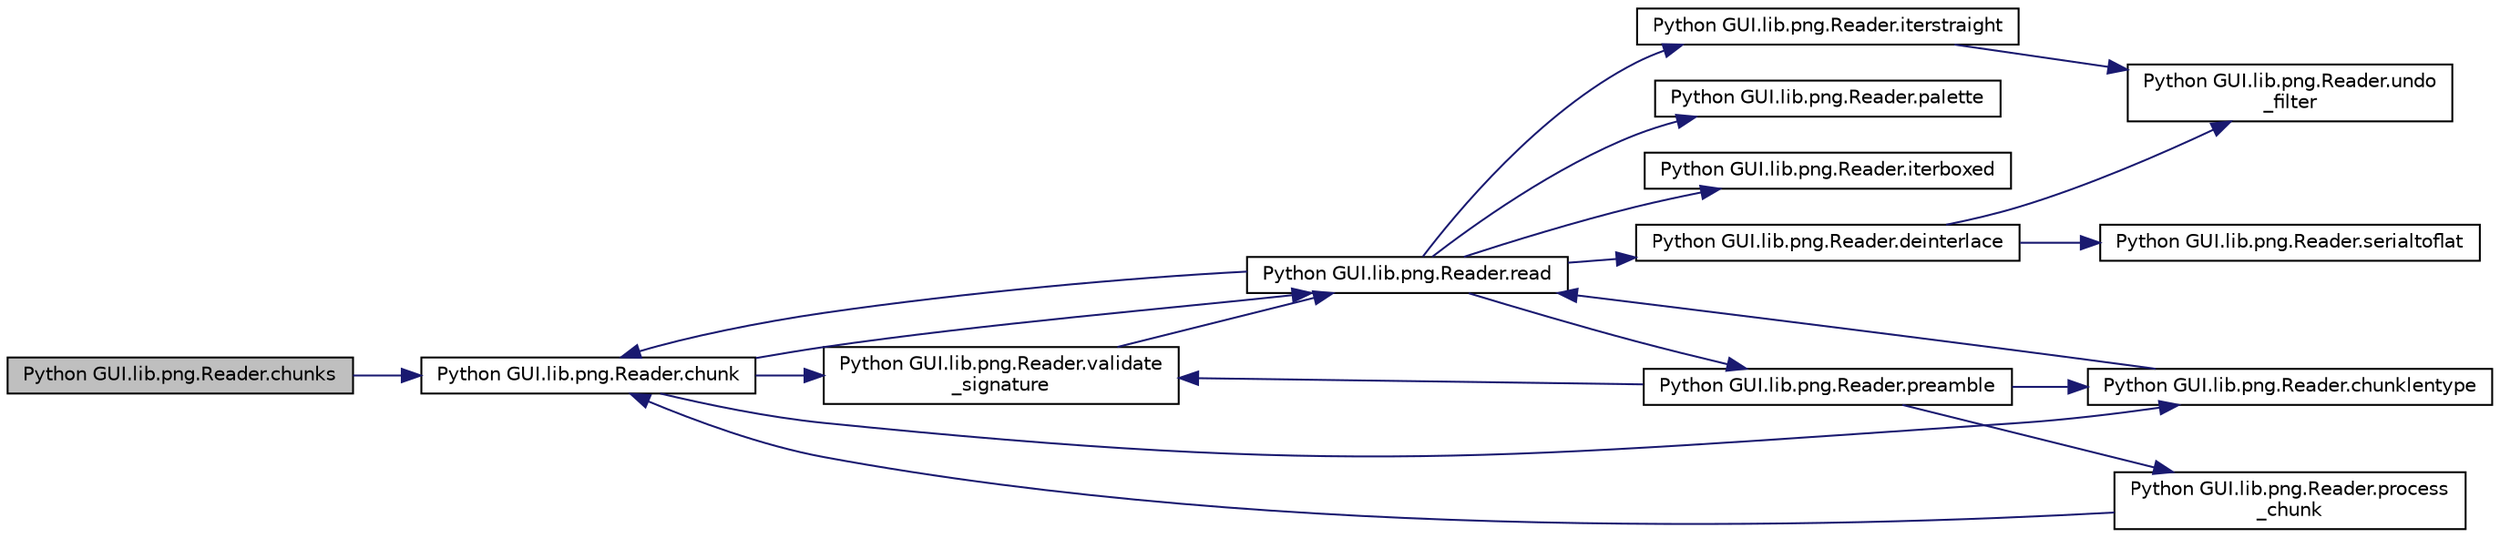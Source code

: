 digraph "Python GUI.lib.png.Reader.chunks"
{
  edge [fontname="Helvetica",fontsize="10",labelfontname="Helvetica",labelfontsize="10"];
  node [fontname="Helvetica",fontsize="10",shape=record];
  rankdir="LR";
  Node118 [label="Python GUI.lib.png.Reader.chunks",height=0.2,width=0.4,color="black", fillcolor="grey75", style="filled", fontcolor="black"];
  Node118 -> Node119 [color="midnightblue",fontsize="10",style="solid",fontname="Helvetica"];
  Node119 [label="Python GUI.lib.png.Reader.chunk",height=0.2,width=0.4,color="black", fillcolor="white", style="filled",URL="$class_python_01_g_u_i_1_1lib_1_1png_1_1_reader.html#afdde66c74c4a588f77ce5a5a51e19d20"];
  Node119 -> Node120 [color="midnightblue",fontsize="10",style="solid",fontname="Helvetica"];
  Node120 [label="Python GUI.lib.png.Reader.validate\l_signature",height=0.2,width=0.4,color="black", fillcolor="white", style="filled",URL="$class_python_01_g_u_i_1_1lib_1_1png_1_1_reader.html#a517babe81ebf2d6f14346c82a2f6625a"];
  Node120 -> Node121 [color="midnightblue",fontsize="10",style="solid",fontname="Helvetica"];
  Node121 [label="Python GUI.lib.png.Reader.read",height=0.2,width=0.4,color="black", fillcolor="white", style="filled",URL="$class_python_01_g_u_i_1_1lib_1_1png_1_1_reader.html#ac8def3e2a70eb8e229973086d39bd60a"];
  Node121 -> Node119 [color="midnightblue",fontsize="10",style="solid",fontname="Helvetica"];
  Node121 -> Node122 [color="midnightblue",fontsize="10",style="solid",fontname="Helvetica"];
  Node122 [label="Python GUI.lib.png.Reader.preamble",height=0.2,width=0.4,color="black", fillcolor="white", style="filled",URL="$class_python_01_g_u_i_1_1lib_1_1png_1_1_reader.html#a2112fb66cd97c180f2fc274b25695fa9"];
  Node122 -> Node120 [color="midnightblue",fontsize="10",style="solid",fontname="Helvetica"];
  Node122 -> Node123 [color="midnightblue",fontsize="10",style="solid",fontname="Helvetica"];
  Node123 [label="Python GUI.lib.png.Reader.chunklentype",height=0.2,width=0.4,color="black", fillcolor="white", style="filled",URL="$class_python_01_g_u_i_1_1lib_1_1png_1_1_reader.html#af64dd7c0a755095c8cc34cdb175b0737"];
  Node123 -> Node121 [color="midnightblue",fontsize="10",style="solid",fontname="Helvetica"];
  Node122 -> Node124 [color="midnightblue",fontsize="10",style="solid",fontname="Helvetica"];
  Node124 [label="Python GUI.lib.png.Reader.process\l_chunk",height=0.2,width=0.4,color="black", fillcolor="white", style="filled",URL="$class_python_01_g_u_i_1_1lib_1_1png_1_1_reader.html#aea5628481337f39025300c679a21502f"];
  Node124 -> Node119 [color="midnightblue",fontsize="10",style="solid",fontname="Helvetica"];
  Node121 -> Node125 [color="midnightblue",fontsize="10",style="solid",fontname="Helvetica"];
  Node125 [label="Python GUI.lib.png.Reader.deinterlace",height=0.2,width=0.4,color="black", fillcolor="white", style="filled",URL="$class_python_01_g_u_i_1_1lib_1_1png_1_1_reader.html#a6a088c059d68156e7e660c4d30e09d75"];
  Node125 -> Node126 [color="midnightblue",fontsize="10",style="solid",fontname="Helvetica"];
  Node126 [label="Python GUI.lib.png.Reader.undo\l_filter",height=0.2,width=0.4,color="black", fillcolor="white", style="filled",URL="$class_python_01_g_u_i_1_1lib_1_1png_1_1_reader.html#a36ed43d219060dff3d3090e6b44dcec9"];
  Node125 -> Node127 [color="midnightblue",fontsize="10",style="solid",fontname="Helvetica"];
  Node127 [label="Python GUI.lib.png.Reader.serialtoflat",height=0.2,width=0.4,color="black", fillcolor="white", style="filled",URL="$class_python_01_g_u_i_1_1lib_1_1png_1_1_reader.html#ac0c234ad7bec1ecc87733167e8aa4fbc"];
  Node121 -> Node128 [color="midnightblue",fontsize="10",style="solid",fontname="Helvetica"];
  Node128 [label="Python GUI.lib.png.Reader.iterboxed",height=0.2,width=0.4,color="black", fillcolor="white", style="filled",URL="$class_python_01_g_u_i_1_1lib_1_1png_1_1_reader.html#aa96e3e861ca9e3dcd042266478f8197d"];
  Node121 -> Node129 [color="midnightblue",fontsize="10",style="solid",fontname="Helvetica"];
  Node129 [label="Python GUI.lib.png.Reader.iterstraight",height=0.2,width=0.4,color="black", fillcolor="white", style="filled",URL="$class_python_01_g_u_i_1_1lib_1_1png_1_1_reader.html#a2a7a99295f841ace43bdc50855c35e36"];
  Node129 -> Node126 [color="midnightblue",fontsize="10",style="solid",fontname="Helvetica"];
  Node121 -> Node130 [color="midnightblue",fontsize="10",style="solid",fontname="Helvetica"];
  Node130 [label="Python GUI.lib.png.Reader.palette",height=0.2,width=0.4,color="black", fillcolor="white", style="filled",URL="$class_python_01_g_u_i_1_1lib_1_1png_1_1_reader.html#a86dbd097935e19f48465cee11a5cdd8b"];
  Node119 -> Node123 [color="midnightblue",fontsize="10",style="solid",fontname="Helvetica"];
  Node119 -> Node121 [color="midnightblue",fontsize="10",style="solid",fontname="Helvetica"];
}
